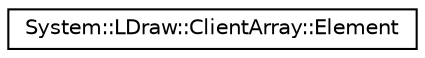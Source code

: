 digraph G
{
  edge [fontname="Helvetica",fontsize="10",labelfontname="Helvetica",labelfontsize="10"];
  node [fontname="Helvetica",fontsize="10",shape=record];
  rankdir="LR";
  Node1 [label="System::LDraw::ClientArray::Element",height=0.2,width=0.4,color="black", fillcolor="white", style="filled",URL="$class_system_1_1_l_draw_1_1_client_array_1_1_element.html"];
}

